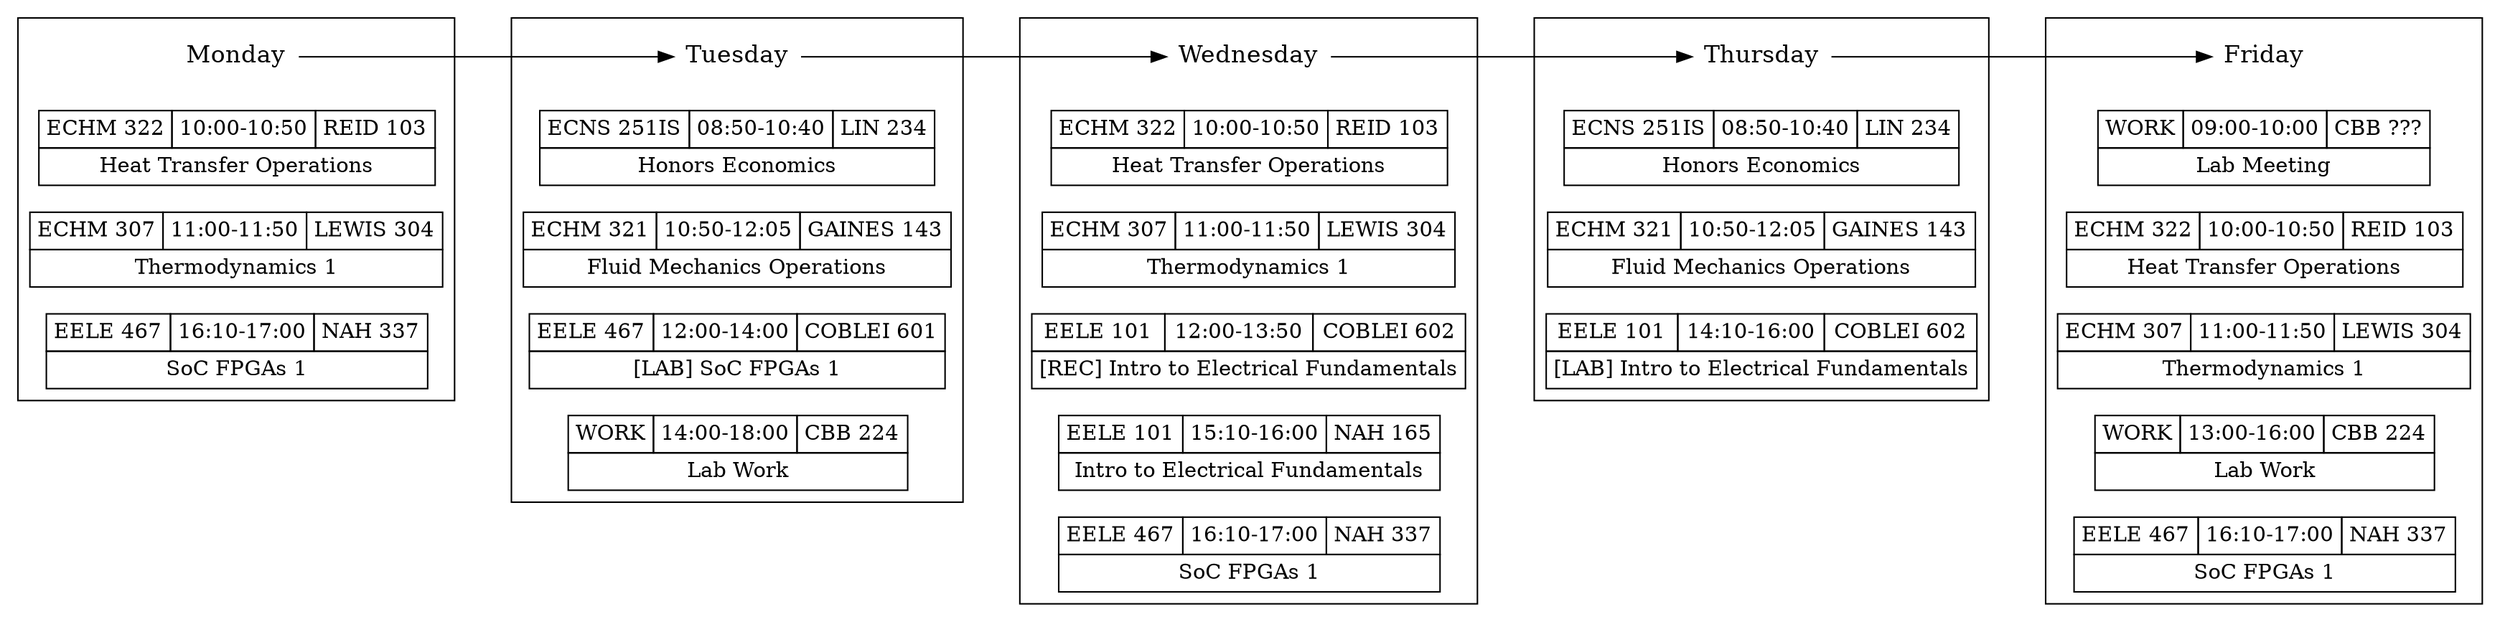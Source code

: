 digraph schedule {
    ranksep=.75; rankdir=LR; splines=false;

    {node [shape=plaintext,fontsize=16];
        "Monday" -> "Tuesday" -> "Wednesday" -> "Thursday"
        -> "Friday";
    }

    {node [shape=none, margin=0]
        subgraph clustermonday { rank = same; "Monday"; "ECHM322-m"; "ECHM307-m"; "EELE467-m"; }
    }

    "ECHM322-m" [label=<
    <TABLE BORDER="0" CELLBORDER="1" CELLSPACING="0" CELLPADDING="4">
    <TR>
    <TD>ECHM 322</TD>
    <TD>10:00-10:50</TD>
    <TD>REID 103</TD>
    </TR>
    <TR><TD COLSPAN="3">Heat Transfer Operations</TD></TR>
    </TABLE>>];

    "ECHM307-m" [label=<
    <TABLE BORDER="0" CELLBORDER="1" CELLSPACING="0" CELLPADDING="4">
    <TR>
    <TD>ECHM 307</TD>
    <TD>11:00-11:50</TD>
    <TD>LEWIS 304</TD>
    </TR>
    <TR><TD COLSPAN="3">Thermodynamics 1</TD></TR>
    </TABLE>>];

    "EELE467-m" [label=<
    <TABLE BORDER="0" CELLBORDER="1" CELLSPACING="0" CELLPADDING="4">
    <TR>
    <TD>EELE 467</TD>
    <TD>16:10-17:00</TD>
    <TD>NAH 337</TD>
    </TR>
    <TR><TD COLSPAN="3">SoC FPGAs 1</TD></TR>
    </TABLE>>];

    {node [shape=none, margin=0]
        subgraph clustertuesday { rank = same; "Tuesday"; "ECNS251IS-t"; "ECHM321-t"; "EELE467-t-lab"; "WORK-t"; }
    }

    "ECNS251IS-t" [label=<
    <TABLE BORDER="0" CELLBORDER="1" CELLSPACING="0" CELLPADDING="4">
    <TR>
    <TD>ECNS 251IS</TD>
    <TD>08:50-10:40</TD>
    <TD>LIN 234</TD>
    </TR>
    <TR><TD COLSPAN="3">Honors Economics</TD></TR>
    </TABLE>>];

    "ECHM321-t" [label=<
    <TABLE BORDER="0" CELLBORDER="1" CELLSPACING="0" CELLPADDING="4">
    <TR>
    <TD>ECHM 321</TD>
    <TD>10:50-12:05</TD>
    <TD>GAINES 143</TD>
    </TR>
    <TR><TD COLSPAN="3">Fluid Mechanics Operations</TD></TR>
    </TABLE>>];

    "EELE467-t-lab" [label=<
    <TABLE BORDER="0" CELLBORDER="1" CELLSPACING="0" CELLPADDING="4">
    <TR>
    <TD>EELE 467</TD>
    <TD>12:00-14:00</TD>
    <TD>COBLEI 601</TD>
    </TR>
    <TR><TD COLSPAN="3">[LAB] SoC FPGAs 1</TD></TR>
    </TABLE>>];

    "WORK-t" [label=<
    <TABLE BORDER="0" CELLBORDER="1" CELLSPACING="0" CELLPADDING="4">
    <TR>
    <TD>WORK</TD>
    <TD>14:00-18:00</TD>
    <TD>CBB 224</TD>
    </TR>
    <TR><TD COLSPAN="3">Lab Work</TD></TR>
    </TABLE>>];

    {node [shape=none, margin=0]
        subgraph clusterwednesday { rank = same; "Wednesday"; "ECHM322-w"; "ECHM307-w"; "EELE101-w-rec"; "EELE101-w"; "EELE467-w"; }
    }

    "ECHM322-w" [label=<
    <TABLE BORDER="0" CELLBORDER="1" CELLSPACING="0" CELLPADDING="4">
    <TR>
    <TD>ECHM 322</TD>
    <TD>10:00-10:50</TD>
    <TD>REID 103</TD>
    </TR>
    <TR><TD COLSPAN="3">Heat Transfer Operations</TD></TR>
    </TABLE>>];

    "ECHM307-w" [label=<
    <TABLE BORDER="0" CELLBORDER="1" CELLSPACING="0" CELLPADDING="4">
    <TR>
    <TD>ECHM 307</TD>
    <TD>11:00-11:50</TD>
    <TD>LEWIS 304</TD>
    </TR>
    <TR><TD COLSPAN="3">Thermodynamics 1</TD></TR>
    </TABLE>>];

    "EELE101-w-rec" [label=<
    <TABLE BORDER="0" CELLBORDER="1" CELLSPACING="0" CELLPADDING="4">
    <TR>
    <TD>EELE 101</TD>
    <TD>12:00-13:50</TD>
    <TD>COBLEI 602</TD>
    </TR>
    <TR><TD COLSPAN="3">[REC] Intro to Electrical Fundamentals</TD></TR>
    </TABLE>>];

    "EELE101-w" [label=<
    <TABLE BORDER="0" CELLBORDER="1" CELLSPACING="0" CELLPADDING="4">
    <TR>
    <TD>EELE 101</TD>
    <TD>15:10-16:00</TD>
    <TD>NAH 165</TD>
    </TR>
    <TR><TD COLSPAN="3">Intro to Electrical Fundamentals</TD></TR>
    </TABLE>>];

    "EELE467-w" [label=<
    <TABLE BORDER="0" CELLBORDER="1" CELLSPACING="0" CELLPADDING="4">
    <TR>
    <TD>EELE 467</TD>
    <TD>16:10-17:00</TD>
    <TD>NAH 337</TD>
    </TR>
    <TR><TD COLSPAN="3">SoC FPGAs 1</TD></TR>
    </TABLE>>];

    {node [shape=none, margin=0]
        subgraph clusterthursday { rank = same; "Thursday"; "ECNS251IS-r"; "ECHM321-r"; "EELE101-r-lab"; }
    }

    "ECNS251IS-r" [label=<
    <TABLE BORDER="0" CELLBORDER="1" CELLSPACING="0" CELLPADDING="4">
    <TR>
    <TD>ECNS 251IS</TD>
    <TD>08:50-10:40</TD>
    <TD>LIN 234</TD>
    </TR>
    <TR><TD COLSPAN="3">Honors Economics</TD></TR>
    </TABLE>>];

    "ECHM321-r" [label=<
    <TABLE BORDER="0" CELLBORDER="1" CELLSPACING="0" CELLPADDING="4">
    <TR>
    <TD>ECHM 321</TD>
    <TD>10:50-12:05</TD>
    <TD>GAINES 143</TD>
    </TR>
    <TR><TD COLSPAN="3">Fluid Mechanics Operations</TD></TR>
    </TABLE>>];

    "EELE101-r-lab" [label=<
    <TABLE BORDER="0" CELLBORDER="1" CELLSPACING="0" CELLPADDING="4">
    <TR>
    <TD>EELE 101</TD>
    <TD>14:10-16:00</TD>
    <TD>COBLEI 602</TD>
    </TR>
    <TR><TD COLSPAN="3">[LAB] Intro to Electrical Fundamentals</TD></TR>
    </TABLE>>];

    {node [shape=none, margin=0]
        subgraph clusterfriday { rank = same; "Friday"; "WORK-meeting-f"; "ECHM322-f"; "ECHM307-f"; "WORK-f"; "EELE467-f"; }
    }

    "WORK-meeting-f" [label=<
    <TABLE BORDER="0" CELLBORDER="1" CELLSPACING="0" CELLPADDING="4">
    <TR>
    <TD>WORK</TD>
    <TD>09:00-10:00</TD>
    <TD>CBB ???</TD>
    </TR>
    <TR><TD COLSPAN="3">Lab Meeting</TD></TR>
    </TABLE>>];

    "ECHM322-f" [label=<
    <TABLE BORDER="0" CELLBORDER="1" CELLSPACING="0" CELLPADDING="4">
    <TR>
    <TD>ECHM 322</TD>
    <TD>10:00-10:50</TD>
    <TD>REID 103</TD>
    </TR>
    <TR><TD COLSPAN="3">Heat Transfer Operations</TD></TR>
    </TABLE>>];

    "ECHM307-f" [label=<
    <TABLE BORDER="0" CELLBORDER="1" CELLSPACING="0" CELLPADDING="4">
    <TR>
    <TD>ECHM 307</TD>
    <TD>11:00-11:50</TD>
    <TD>LEWIS 304</TD>
    </TR>
    <TR><TD COLSPAN="3">Thermodynamics 1</TD></TR>
    </TABLE>>];

    "EELE467-f" [label=<
    <TABLE BORDER="0" CELLBORDER="1" CELLSPACING="0" CELLPADDING="4">
    <TR>
    <TD>EELE 467</TD>
    <TD>16:10-17:00</TD>
    <TD>NAH 337</TD>
    </TR>
    <TR><TD COLSPAN="3">SoC FPGAs 1</TD></TR>
    </TABLE>>];

    "WORK-f" [label=<
    <TABLE BORDER="0" CELLBORDER="1" CELLSPACING="0" CELLPADDING="4">
    <TR>
    <TD>WORK</TD>
    <TD>13:00-16:00</TD>
    <TD>CBB 224</TD>
    </TR>
    <TR><TD COLSPAN="3">Lab Work</TD></TR>
    </TABLE>>];
}

